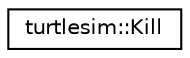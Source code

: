digraph "Graphical Class Hierarchy"
{
  edge [fontname="Helvetica",fontsize="10",labelfontname="Helvetica",labelfontsize="10"];
  node [fontname="Helvetica",fontsize="10",shape=record];
  rankdir="LR";
  Node1 [label="turtlesim::Kill",height=0.2,width=0.4,color="black", fillcolor="white", style="filled",URL="$classturtlesim_1_1_kill.html"];
}
